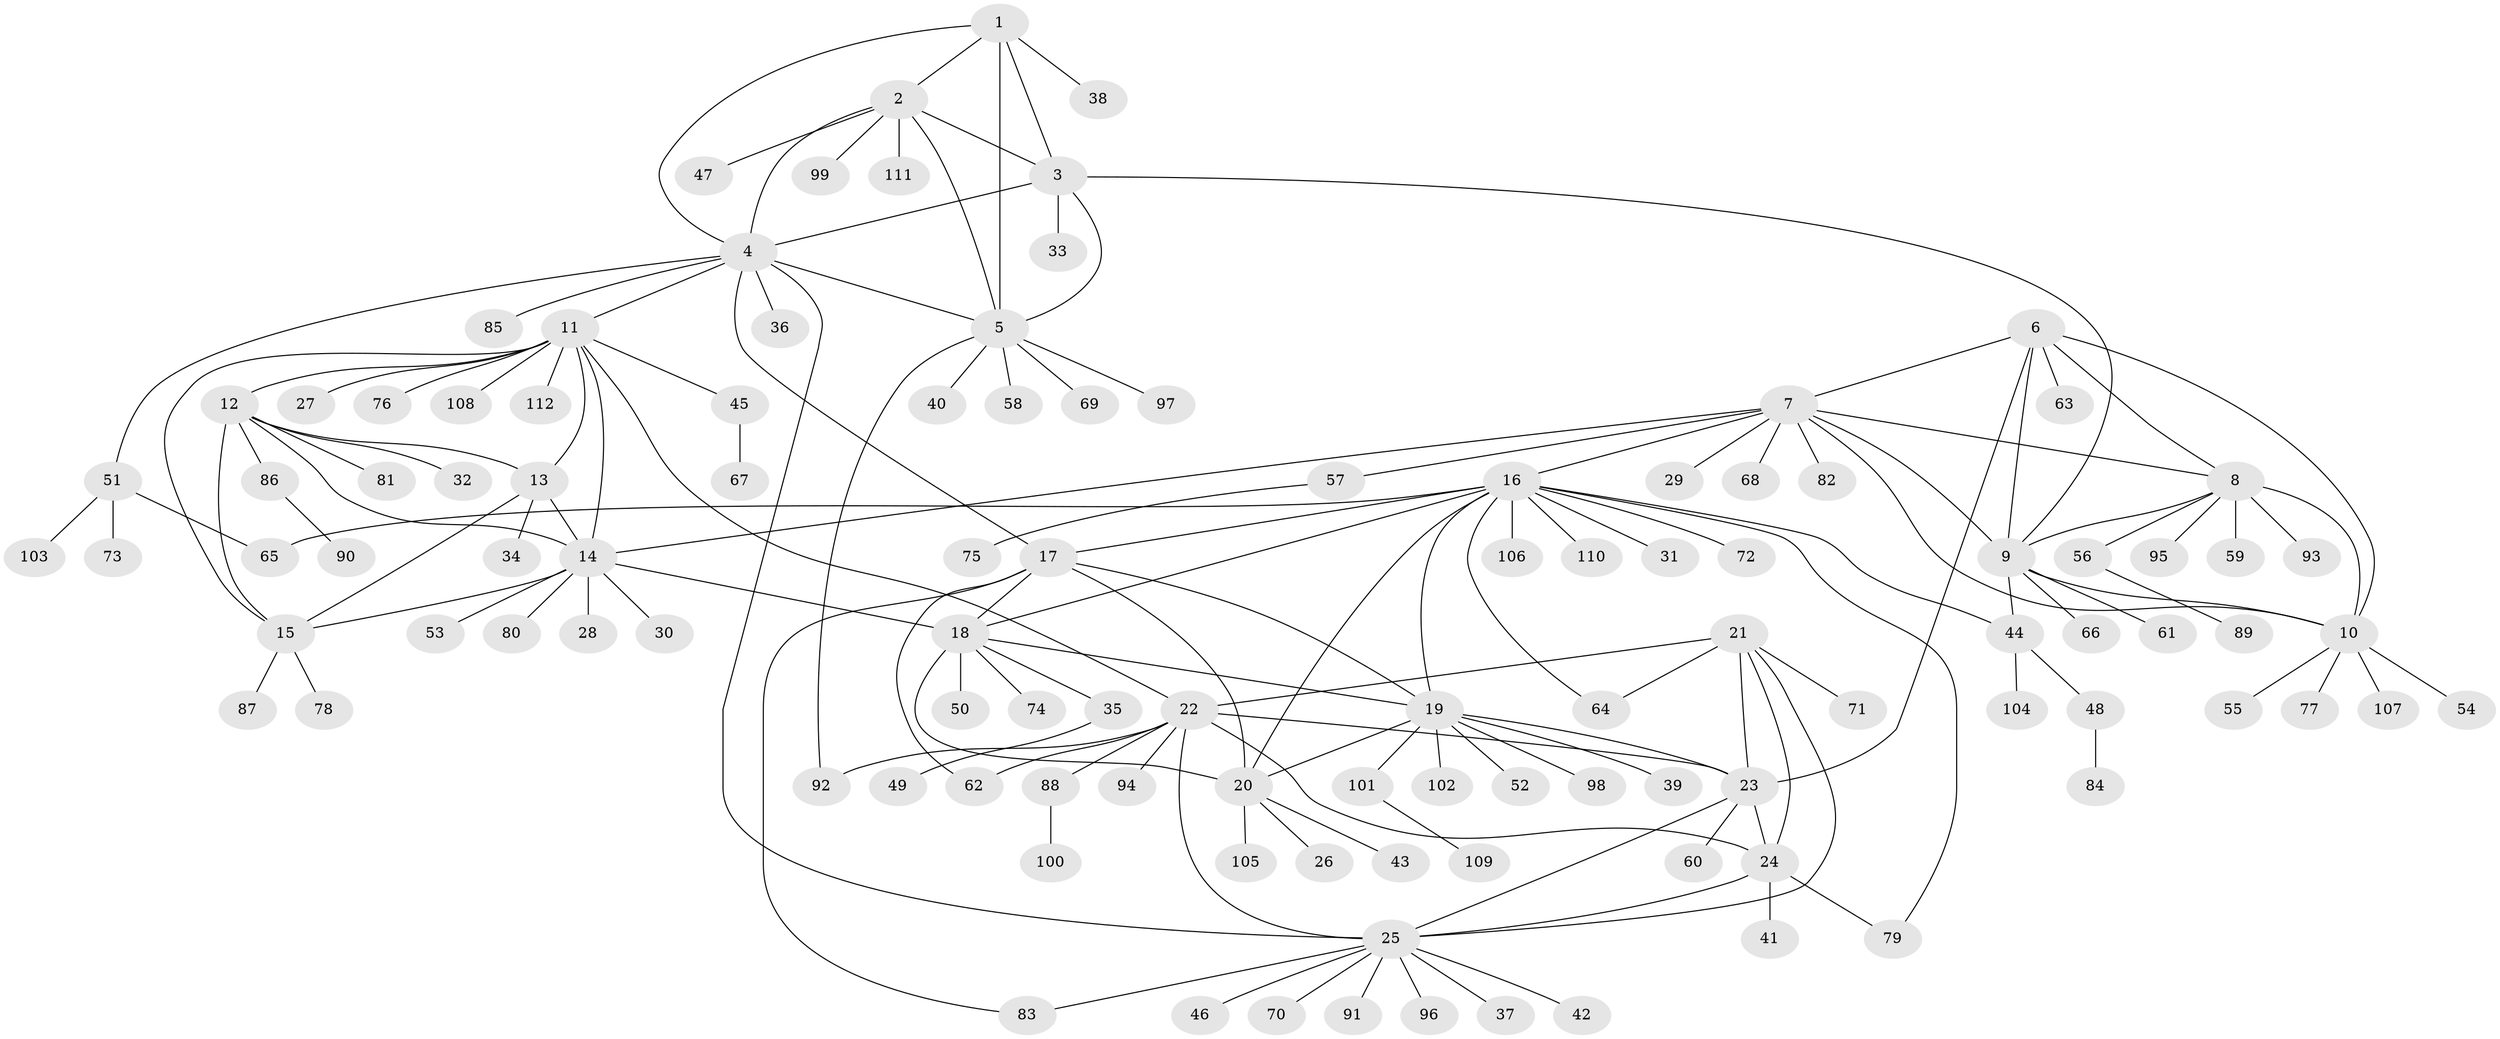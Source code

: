 // Generated by graph-tools (version 1.1) at 2025/50/03/09/25 03:50:42]
// undirected, 112 vertices, 154 edges
graph export_dot {
graph [start="1"]
  node [color=gray90,style=filled];
  1;
  2;
  3;
  4;
  5;
  6;
  7;
  8;
  9;
  10;
  11;
  12;
  13;
  14;
  15;
  16;
  17;
  18;
  19;
  20;
  21;
  22;
  23;
  24;
  25;
  26;
  27;
  28;
  29;
  30;
  31;
  32;
  33;
  34;
  35;
  36;
  37;
  38;
  39;
  40;
  41;
  42;
  43;
  44;
  45;
  46;
  47;
  48;
  49;
  50;
  51;
  52;
  53;
  54;
  55;
  56;
  57;
  58;
  59;
  60;
  61;
  62;
  63;
  64;
  65;
  66;
  67;
  68;
  69;
  70;
  71;
  72;
  73;
  74;
  75;
  76;
  77;
  78;
  79;
  80;
  81;
  82;
  83;
  84;
  85;
  86;
  87;
  88;
  89;
  90;
  91;
  92;
  93;
  94;
  95;
  96;
  97;
  98;
  99;
  100;
  101;
  102;
  103;
  104;
  105;
  106;
  107;
  108;
  109;
  110;
  111;
  112;
  1 -- 2;
  1 -- 3;
  1 -- 4;
  1 -- 5;
  1 -- 38;
  2 -- 3;
  2 -- 4;
  2 -- 5;
  2 -- 47;
  2 -- 99;
  2 -- 111;
  3 -- 4;
  3 -- 5;
  3 -- 9;
  3 -- 33;
  4 -- 5;
  4 -- 11;
  4 -- 17;
  4 -- 25;
  4 -- 36;
  4 -- 51;
  4 -- 85;
  5 -- 40;
  5 -- 58;
  5 -- 69;
  5 -- 92;
  5 -- 97;
  6 -- 7;
  6 -- 8;
  6 -- 9;
  6 -- 10;
  6 -- 23;
  6 -- 63;
  7 -- 8;
  7 -- 9;
  7 -- 10;
  7 -- 14;
  7 -- 16;
  7 -- 29;
  7 -- 57;
  7 -- 68;
  7 -- 82;
  8 -- 9;
  8 -- 10;
  8 -- 56;
  8 -- 59;
  8 -- 93;
  8 -- 95;
  9 -- 10;
  9 -- 44;
  9 -- 61;
  9 -- 66;
  10 -- 54;
  10 -- 55;
  10 -- 77;
  10 -- 107;
  11 -- 12;
  11 -- 13;
  11 -- 14;
  11 -- 15;
  11 -- 22;
  11 -- 27;
  11 -- 45;
  11 -- 76;
  11 -- 108;
  11 -- 112;
  12 -- 13;
  12 -- 14;
  12 -- 15;
  12 -- 32;
  12 -- 81;
  12 -- 86;
  13 -- 14;
  13 -- 15;
  13 -- 34;
  14 -- 15;
  14 -- 18;
  14 -- 28;
  14 -- 30;
  14 -- 53;
  14 -- 80;
  15 -- 78;
  15 -- 87;
  16 -- 17;
  16 -- 18;
  16 -- 19;
  16 -- 20;
  16 -- 31;
  16 -- 44;
  16 -- 64;
  16 -- 65;
  16 -- 72;
  16 -- 79;
  16 -- 106;
  16 -- 110;
  17 -- 18;
  17 -- 19;
  17 -- 20;
  17 -- 62;
  17 -- 83;
  18 -- 19;
  18 -- 20;
  18 -- 35;
  18 -- 50;
  18 -- 74;
  19 -- 20;
  19 -- 23;
  19 -- 39;
  19 -- 52;
  19 -- 98;
  19 -- 101;
  19 -- 102;
  20 -- 26;
  20 -- 43;
  20 -- 105;
  21 -- 22;
  21 -- 23;
  21 -- 24;
  21 -- 25;
  21 -- 64;
  21 -- 71;
  22 -- 23;
  22 -- 24;
  22 -- 25;
  22 -- 62;
  22 -- 88;
  22 -- 92;
  22 -- 94;
  23 -- 24;
  23 -- 25;
  23 -- 60;
  24 -- 25;
  24 -- 41;
  24 -- 79;
  25 -- 37;
  25 -- 42;
  25 -- 46;
  25 -- 70;
  25 -- 83;
  25 -- 91;
  25 -- 96;
  35 -- 49;
  44 -- 48;
  44 -- 104;
  45 -- 67;
  48 -- 84;
  51 -- 65;
  51 -- 73;
  51 -- 103;
  56 -- 89;
  57 -- 75;
  86 -- 90;
  88 -- 100;
  101 -- 109;
}
